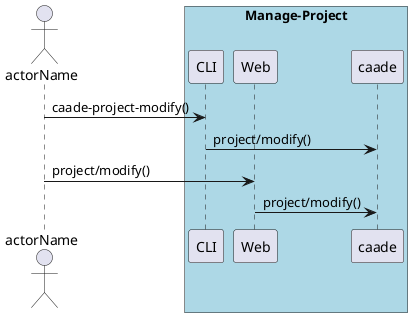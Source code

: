 @startuml
Actor "actorName" as A

box "Manage-Project" #lightblue
participant CLI as CLI
participant Web as Web
participant "caade" as S
A -> CLI : caade-project-modify()
CLI -> S : project/modify()
A -> Web : project/modify()
Web -> S : project/modify()
end box

@enduml
